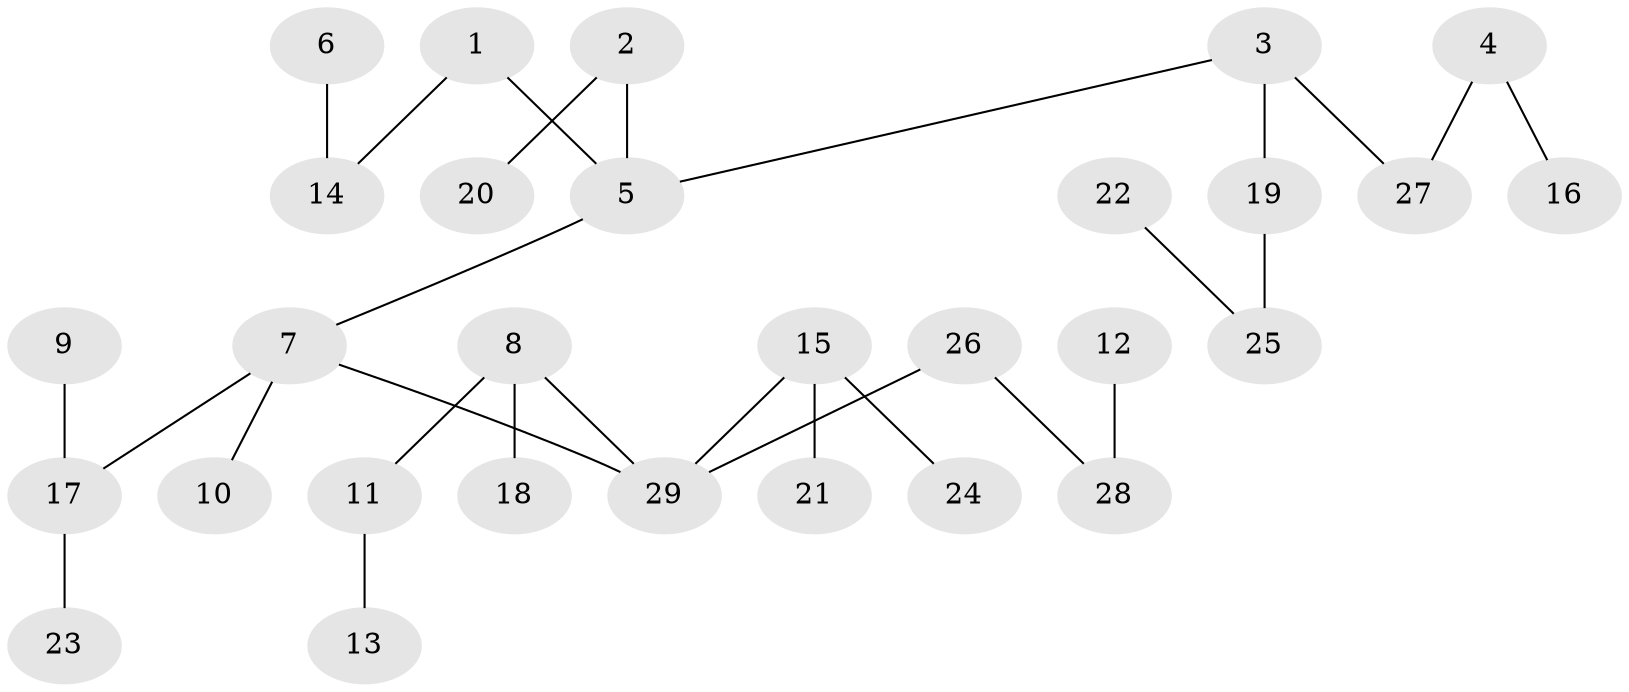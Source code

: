 // original degree distribution, {2: 0.22807017543859648, 5: 0.05263157894736842, 3: 0.19298245614035087, 6: 0.017543859649122806, 4: 0.017543859649122806, 1: 0.49122807017543857}
// Generated by graph-tools (version 1.1) at 2025/02/03/09/25 03:02:21]
// undirected, 29 vertices, 28 edges
graph export_dot {
graph [start="1"]
  node [color=gray90,style=filled];
  1;
  2;
  3;
  4;
  5;
  6;
  7;
  8;
  9;
  10;
  11;
  12;
  13;
  14;
  15;
  16;
  17;
  18;
  19;
  20;
  21;
  22;
  23;
  24;
  25;
  26;
  27;
  28;
  29;
  1 -- 5 [weight=1.0];
  1 -- 14 [weight=1.0];
  2 -- 5 [weight=1.0];
  2 -- 20 [weight=1.0];
  3 -- 5 [weight=1.0];
  3 -- 19 [weight=1.0];
  3 -- 27 [weight=1.0];
  4 -- 16 [weight=1.0];
  4 -- 27 [weight=1.0];
  5 -- 7 [weight=1.0];
  6 -- 14 [weight=1.0];
  7 -- 10 [weight=1.0];
  7 -- 17 [weight=1.0];
  7 -- 29 [weight=1.0];
  8 -- 11 [weight=1.0];
  8 -- 18 [weight=1.0];
  8 -- 29 [weight=1.0];
  9 -- 17 [weight=1.0];
  11 -- 13 [weight=1.0];
  12 -- 28 [weight=1.0];
  15 -- 21 [weight=1.0];
  15 -- 24 [weight=1.0];
  15 -- 29 [weight=1.0];
  17 -- 23 [weight=1.0];
  19 -- 25 [weight=1.0];
  22 -- 25 [weight=1.0];
  26 -- 28 [weight=1.0];
  26 -- 29 [weight=1.0];
}
